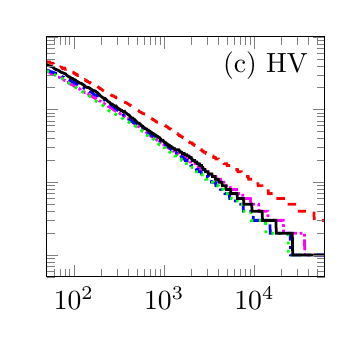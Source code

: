 % This file was created by matlab2tikz v0.0.7.
% Copyright (c) 2008--2010, Nico Schlömer <nico.schloemer@gmail.com>
% All rights reserved.
% 
% The latest updates can be retrieved from
%   http://www.mathworks.com/matlabcentral/fileexchange/22022-matlab2tikz
% where you can also make suggestions and rate matlab2tikz.
% 
\begin{tikzpicture}

% defining custom colors
\definecolor{mycolor1}{rgb}{1,0,1}


\begin{loglogaxis}[%
scale only axis,
width= 1.39in,
height= 1.2in,
yticklabels={},
xmin=50, xmax=60000,
ymin=0.0, ymax=1,
axis on top]
\addplot [
color=red,
dashed,
line width=1.0pt
]
coordinates{ (50,0.455) (51,0.454) (52,0.452) (52,0.452) (53,0.451) (53,0.451) (54,0.453) (55,0.435) (55,0.435) (56,0.433) (56,0.433) (57,0.433) (58,0.435) (58,0.435) (59,0.433) (60,0.416) (60,0.416) (61,0.414) (62,0.412) (62,0.412) (63,0.411) (64,0.41) (64,0.41) (65,0.395) (66,0.395) (67,0.396) (67,0.396) (68,0.396) (69,0.396) (70,0.381) (70,0.381) (71,0.387) (72,0.385) (73,0.382) (74,0.38) (74,0.38) (75,0.366) (76,0.367) (77,0.37) (78,0.372) (79,0.373) (80,0.36) (80,0.36) (81,0.361) (82,0.359) (83,0.36) (84,0.361) (85,0.348) (86,0.348) (87,0.349) (88,0.351) (89,0.352) (90,0.34) (91,0.342) (92,0.341) (93,0.341) (94,0.342) (95,0.331) (96,0.33) (97,0.329) (98,0.328) (99,0.326) (100,0.316) (102,0.314) (103,0.315) (104,0.314) (105,0.304) (106,0.302) (107,0.302) (109,0.304) (110,0.295) (111,0.295) (112,0.295) (113,0.296) (115,0.287) (116,0.288) (117,0.286) (119,0.285) (120,0.277) (121,0.277) (123,0.275) (124,0.273) (125,0.266) (127,0.265) (128,0.265) (130,0.258) (131,0.259) (132,0.258) (134,0.256) (135,0.25) (137,0.251) (138,0.251) (140,0.244) (142,0.243) (143,0.244) (145,0.24) (146,0.238) (148,0.237) (150,0.232) (151,0.232) (153,0.234) (155,0.229) (156,0.227) (158,0.227) (160,0.223) (162,0.223) (163,0.224) (165,0.22) (167,0.22) (169,0.219) (171,0.215) (173,0.215) (175,0.211) (177,0.211) (178,0.211) (180,0.208) (182,0.208) (184,0.206) (187,0.202) (189,0.202) (191,0.198) (193,0.198) (195,0.194) (197,0.194) (199,0.194) (202,0.19) (204,0.188) (206,0.186) (208,0.185) (211,0.182) (213,0.182) (215,0.18) (218,0.179) (220,0.177) (223,0.176) (225,0.173) (228,0.172) (230,0.17) (233,0.17) (235,0.168) (238,0.168) (240,0.166) (243,0.166) (246,0.163) (249,0.163) (251,0.161) (254,0.161) (257,0.159) (260,0.157) (263,0.157) (266,0.155) (268,0.156) (271,0.154) (274,0.154) (278,0.153) (281,0.151) (284,0.15) (287,0.149) (290,0.147) (293,0.148) (297,0.145) (300,0.144) (303,0.144) (306,0.142) (310,0.141) (313,0.141) (317,0.139) (320,0.138) (324,0.138) (327,0.137) (331,0.135) (335,0.135) (338,0.135) (342,0.134) (346,0.132) (350,0.131) (354,0.13) (358,0.129) (362,0.128) (366,0.127) (370,0.125) (374,0.125) (378,0.125) (382,0.124) (386,0.123) (391,0.121) (395,0.12) (399,0.12) (404,0.119) (408,0.118) (413,0.116) (417,0.115) (422,0.114) (427,0.114) (431,0.113) (436,0.111) (441,0.111) (446,0.11) (451,0.109) (456,0.108) (461,0.107) (466,0.106) (471,0.105) (476,0.104) (482,0.103) (487,0.102) (492,0.101) (498,0.1) (503,0.1) (509,0.099) (515,0.098) (520,0.097) (526,0.096) (532,0.094) (538,0.093) (544,0.093) (550,0.092) (556,0.091) (562,0.091) (568,0.09) (575,0.089) (581,0.089) (587,0.088) (594,0.088) (601,0.088) (607,0.087) (614,0.087) (621,0.085) (628,0.085) (635,0.084) (642,0.083) (649,0.083) (656,0.082) (663,0.081) (670,0.08) (678,0.079) (685,0.078) (693,0.078) (701,0.077) (708,0.077) (716,0.076) (724,0.075) (732,0.075) (740,0.074) (749,0.073) (757,0.073) (765,0.072) (774,0.072) (782,0.071) (791,0.07) (800,0.07) (809,0.069) (818,0.068) (827,0.068) (836,0.067) (845,0.067) (854,0.067) (864,0.067) (873,0.067) (883,0.066) (893,0.066) (903,0.066) (913,0.066) (923,0.065) (933,0.065) (944,0.064) (954,0.064) (965,0.063) (975,0.063) (986,0.062) (997,0.061) (1008,0.061) (1019,0.06) (1030,0.06) (1042,0.06) (1053,0.059) (1065,0.058) (1077,0.058) (1089,0.058) (1101,0.057) (1113,0.056) (1125,0.056) (1138,0.055) (1151,0.055) (1163,0.054) (1176,0.054) (1189,0.054) (1202,0.053) (1216,0.052) (1229,0.052) (1243,0.051) (1257,0.05) (1270,0.05) (1285,0.049) (1299,0.049) (1313,0.049) (1328,0.049) (1342,0.048) (1357,0.048) (1372,0.048) (1387,0.047) (1403,0.047) (1418,0.046) (1434,0.046) (1450,0.045) (1466,0.044) (1482,0.044) (1499,0.044) (1515,0.043) (1532,0.043) (1549,0.043) (1566,0.042) (1584,0.042) (1601,0.042) (1619,0.041) (1637,0.041) (1655,0.04) (1673,0.04) (1692,0.04) (1711,0.04) (1730,0.039) (1749,0.039) (1768,0.039) (1788,0.038) (1807,0.038) (1827,0.037) (1848,0.037) (1868,0.037) (1889,0.036) (1910,0.036) (1931,0.035) (1952,0.035) (1974,0.035) (1996,0.035) (2018,0.035) (2040,0.034) (2063,0.034) (2086,0.034) (2109,0.033) (2132,0.033) (2156,0.033) (2180,0.032) (2204,0.032) (2228,0.032) (2253,0.031) (2278,0.031) (2303,0.031) (2329,0.031) (2354,0.03) (2380,0.03) (2407,0.03) (2433,0.03) (2460,0.029) (2488,0.029) (2515,0.029) (2543,0.028) (2571,0.028) (2600,0.028) (2629,0.027) (2658,0.027) (2687,0.027) (2717,0.027) (2747,0.026) (2777,0.026) (2808,0.026) (2839,0.026) (2871,0.026) (2902,0.025) (2935,0.025) (2967,0.025) (3000,0.025) (3033,0.025) (3067,0.024) (3101,0.024) (3135,0.024) (3170,0.024) (3205,0.024) (3240,0.024) (3276,0.024) (3313,0.023) (3349,0.023) (3386,0.023) (3424,0.023) (3462,0.023) (3500,0.023) (3539,0.022) (3578,0.022) (3618,0.022) (3658,0.022) (3698,0.022) (3739,0.021) (3781,0.021) (3823,0.021) (3865,0.021) (3908,0.021) (3951,0.021) (3995,0.021) (4039,0.02) (4084,0.02) (4129,0.02) (4175,0.02) (4221,0.02) (4268,0.02) (4315,0.02) (4363,0.019) (4411,0.019) (4460,0.019) (4509,0.019) (4559,0.019) (4610,0.018) (4661,0.018) (4712,0.018) (4765,0.018) (4817,0.018) (4871,0.018) (4925,0.018) (4979,0.017) (5034,0.017) (5090,0.017) (5147,0.017) (5204,0.017) (5261,0.017) (5319,0.017) (5378,0.017) (5438,0.017) (5498,0.016) (5559,0.016) (5621,0.016) (5683,0.016) (5746,0.016) (5809,0.016) (5874,0.015) (5939,0.015) (6005,0.015) (6071,0.015) (6138,0.015) (6206,0.015) (6275,0.015) (6345,0.015) (6415,0.015) (6486,0.015) (6558,0.014) (6630,0.014) (6704,0.014) (6778,0.014) (6853,0.014) (6929,0.014) (7006,0.014) (7083,0.014) (7162,0.014) (7241,0.013) (7321,0.013) (7402,0.013) (7484,0.013) (7567,0.013) (7651,0.013) (7736,0.013) (7821,0.012) (7908,0.012) (7996,0.012) (8084,0.012) (8174,0.012) (8264,0.012) (8356,0.012) (8448,0.012) (8542,0.012) (8636,0.011) (8732,0.011) (8829,0.011) (8926,0.011) (9025,0.011) (9125,0.011) (9226,0.011) (9329,0.011) (9432,0.011) (9536,0.011) (9642,0.011) (9749,0.01) (9857,0.01) (9966,0.01) (10076,0.01) (10188,0.01) (10301,0.01) (10415,0.01) (10530,0.01) (10647,0.01) (10764,0.01) (10884,0.01) (11004,0.009) (11126,0.009) (11249,0.009) (11374,0.009) (11500,0.009) (11627,0.009) (11756,0.009) (11886,0.009) (12018,0.009) (12151,0.009) (12285,0.008) (12422,0.008) (12559,0.008) (12698,0.008) (12839,0.008) (12981,0.008) (13125,0.008) (13270,0.008) (13417,0.008) (13566,0.008) (13716,0.008) (13868,0.008) (14021,0.008) (14177,0.008) (14334,0.007) (14492,0.007) (14653,0.007) (14815,0.007) (14979,0.007) (15145,0.007) (15313,0.007) (15482,0.007) (15654,0.007) (15827,0.007) (16002,0.007) (16180,0.007) (16359,0.007) (16540,0.007) (16723,0.007) (16908,0.007) (17096,0.007) (17285,0.007) (17476,0.006) (17670,0.006) (17866,0.006) (18063,0.006) (18263,0.006) (18466,0.006) (18670,0.006) (18877,0.006) (19086,0.006) (19297,0.006) (19511,0.006) (19727,0.006) (19946,0.006) (20166,0.006) (20390,0.006) (20616,0.006) (20844,0.006) (21075,0.006) (21308,0.006) (21544,0.006) (21783,0.006) (22024,0.006) (22268,0.006) (22514,0.006) (22764,0.006) (23016,0.005) (23271,0.005) (23528,0.005) (23789,0.005) (24052,0.005) (24319,0.005) (24588,0.005) (24860,0.005) (25136,0.005) (25414,0.005) (25695,0.005) (25980,0.005) (26268,0.005) (26559,0.005) (26853,0.005) (27150,0.005) (27451,0.005) (27755,0.005) (28062,0.005) (28373,0.005) (28687,0.005) (29005,0.005) (29326,0.005) (29651,0.005) (29979,0.005) (30311,0.005) (30647,0.005) (30986,0.005) (31329,0.004) (31676,0.004) (32027,0.004) (32382,0.004) (32740,0.004) (33103,0.004) (33470,0.004) (33840,0.004) (34215,0.004) (34594,0.004) (34977,0.004) (35364,0.004) (35756,0.004) (36152,0.004) (36552,0.004) (36957,0.004) (37366,0.004) (37780,0.004) (38198,0.004) (38621,0.004) (39049,0.004) (39482,0.004) (39919,0.004) (40361,0.004) (40808,0.004) (41260,0.004) (41717,0.004) (42179,0.004) (42646,0.004) (43118,0.004) (43595,0.004) (44078,0.004) (44566,0.004) (45060,0.004) (45559,0.004) (46063,0.003) (46574,0.003) (47089,0.003) (47611,0.003) (48138,0.003) (48671,0.003) (49210,0.003) (49755,0.003) (50306,0.003) (50863,0.003) (51426,0.003) (51996,0.003) (52572,0.003) (53154,0.003) (53743,0.003) (54338,0.003) (54939,0.003) (55548,0.003) (56163,0.003) (56785,0.003) (57414,0.003) (58050,0.003) (58692,0.003) (59342,0.003) (60000,0.003)
};

\addplot [
color=mycolor1,
dash pattern=on 4pt off 1pt on 1pt off 1pt on 1pt off 1pt,
line width=1.0pt
]
coordinates{ (50,0.338) (51,0.332) (52,0.332) (52,0.332) (53,0.332) (53,0.332) (54,0.322) (55,0.317) (55,0.317) (56,0.312) (56,0.312) (57,0.306) (58,0.308) (58,0.308) (59,0.309) (60,0.304) (60,0.304) (61,0.304) (62,0.304) (62,0.304) (63,0.296) (64,0.292) (64,0.292) (65,0.288) (66,0.282) (67,0.281) (67,0.281) (68,0.28) (69,0.276) (70,0.275) (70,0.275) (71,0.274) (72,0.267) (73,0.263) (74,0.261) (74,0.261) (75,0.258) (76,0.257) (77,0.257) (78,0.254) (79,0.253) (80,0.252) (80,0.252) (81,0.247) (82,0.244) (83,0.24) (84,0.236) (85,0.236) (86,0.235) (87,0.232) (88,0.232) (89,0.232) (90,0.228) (91,0.225) (92,0.224) (93,0.222) (94,0.221) (95,0.221) (96,0.219) (97,0.219) (98,0.218) (99,0.214) (100,0.213) (102,0.207) (103,0.207) (104,0.207) (105,0.205) (106,0.206) (107,0.205) (109,0.201) (110,0.199) (111,0.197) (112,0.197) (113,0.196) (115,0.194) (116,0.193) (117,0.19) (119,0.187) (120,0.184) (121,0.185) (123,0.183) (124,0.183) (125,0.183) (127,0.179) (128,0.177) (130,0.176) (131,0.175) (132,0.173) (134,0.174) (135,0.172) (137,0.169) (138,0.168) (140,0.167) (142,0.166) (143,0.166) (145,0.162) (146,0.161) (148,0.16) (150,0.158) (151,0.158) (153,0.156) (155,0.154) (156,0.153) (158,0.153) (160,0.152) (162,0.151) (163,0.149) (165,0.147) (167,0.147) (169,0.145) (171,0.144) (173,0.142) (175,0.142) (177,0.141) (178,0.141) (180,0.139) (182,0.137) (184,0.136) (187,0.135) (189,0.133) (191,0.132) (193,0.131) (195,0.131) (197,0.131) (199,0.129) (202,0.127) (204,0.127) (206,0.127) (208,0.125) (211,0.123) (213,0.123) (215,0.122) (218,0.12) (220,0.119) (223,0.118) (225,0.117) (228,0.116) (230,0.115) (233,0.115) (235,0.114) (238,0.112) (240,0.111) (243,0.11) (246,0.109) (249,0.109) (251,0.109) (254,0.107) (257,0.106) (260,0.106) (263,0.104) (266,0.103) (268,0.102) (271,0.101) (274,0.1) (278,0.1) (281,0.098) (284,0.098) (287,0.098) (290,0.096) (293,0.096) (297,0.095) (300,0.094) (303,0.093) (306,0.093) (310,0.092) (313,0.091) (317,0.09) (320,0.09) (324,0.088) (327,0.087) (331,0.087) (335,0.086) (338,0.086) (342,0.085) (346,0.084) (350,0.084) (354,0.082) (358,0.082) (362,0.081) (366,0.081) (370,0.08) (374,0.079) (378,0.078) (382,0.078) (386,0.078) (391,0.076) (395,0.076) (399,0.075) (404,0.075) (408,0.073) (413,0.073) (417,0.072) (422,0.072) (427,0.07) (431,0.07) (436,0.07) (441,0.069) (446,0.068) (451,0.067) (456,0.066) (461,0.065) (466,0.064) (471,0.063) (476,0.063) (482,0.062) (487,0.062) (492,0.062) (498,0.061) (503,0.06) (509,0.06) (515,0.059) (520,0.059) (526,0.058) (532,0.058) (538,0.057) (544,0.057) (550,0.056) (556,0.056) (562,0.055) (568,0.054) (575,0.054) (581,0.053) (587,0.053) (594,0.052) (601,0.051) (607,0.051) (614,0.051) (621,0.05) (628,0.05) (635,0.049) (642,0.048) (649,0.047) (656,0.047) (663,0.046) (670,0.046) (678,0.045) (685,0.045) (693,0.045) (701,0.044) (708,0.044) (716,0.043) (724,0.043) (732,0.042) (740,0.042) (749,0.042) (757,0.042) (765,0.041) (774,0.041) (782,0.041) (791,0.04) (800,0.04) (809,0.04) (818,0.039) (827,0.039) (836,0.038) (845,0.038) (854,0.038) (864,0.038) (873,0.037) (883,0.037) (893,0.037) (903,0.036) (913,0.036) (923,0.036) (933,0.035) (944,0.035) (954,0.034) (965,0.034) (975,0.034) (986,0.033) (997,0.033) (1008,0.033) (1019,0.032) (1030,0.032) (1042,0.032) (1053,0.032) (1065,0.031) (1077,0.031) (1089,0.031) (1101,0.03) (1113,0.03) (1125,0.03) (1138,0.03) (1151,0.029) (1163,0.029) (1176,0.029) (1189,0.029) (1202,0.029) (1216,0.028) (1229,0.028) (1243,0.028) (1257,0.027) (1270,0.027) (1285,0.027) (1299,0.027) (1313,0.027) (1328,0.026) (1342,0.026) (1357,0.026) (1372,0.026) (1387,0.025) (1403,0.025) (1418,0.025) (1434,0.025) (1450,0.024) (1466,0.024) (1482,0.024) (1499,0.024) (1515,0.024) (1532,0.023) (1549,0.023) (1566,0.023) (1584,0.023) (1601,0.023) (1619,0.023) (1637,0.022) (1655,0.022) (1673,0.022) (1692,0.022) (1711,0.022) (1730,0.021) (1749,0.021) (1768,0.021) (1788,0.021) (1807,0.021) (1827,0.02) (1848,0.02) (1868,0.02) (1889,0.02) (1910,0.02) (1931,0.019) (1952,0.019) (1974,0.019) (1996,0.019) (2018,0.019) (2040,0.019) (2063,0.019) (2086,0.018) (2109,0.018) (2132,0.018) (2156,0.018) (2180,0.018) (2204,0.018) (2228,0.018) (2253,0.017) (2278,0.017) (2303,0.017) (2329,0.017) (2354,0.017) (2380,0.017) (2407,0.016) (2433,0.016) (2460,0.016) (2488,0.016) (2515,0.016) (2543,0.016) (2571,0.016) (2600,0.015) (2629,0.015) (2658,0.015) (2687,0.015) (2717,0.015) (2747,0.015) (2777,0.015) (2808,0.014) (2839,0.014) (2871,0.014) (2902,0.014) (2935,0.014) (2967,0.014) (3000,0.014) (3033,0.014) (3067,0.013) (3101,0.013) (3135,0.013) (3170,0.013) (3205,0.013) (3240,0.013) (3276,0.013) (3313,0.013) (3349,0.013) (3386,0.012) (3424,0.012) (3462,0.012) (3500,0.012) (3539,0.012) (3578,0.012) (3618,0.012) (3658,0.012) (3698,0.012) (3739,0.012) (3781,0.011) (3823,0.011) (3865,0.011) (3908,0.011) (3951,0.011) (3995,0.011) (4039,0.011) (4084,0.011) (4129,0.011) (4175,0.011) (4221,0.011) (4268,0.01) (4315,0.01) (4363,0.01) (4411,0.01) (4460,0.01) (4509,0.01) (4559,0.01) (4610,0.01) (4661,0.01) (4712,0.01) (4765,0.01) (4817,0.009) (4871,0.009) (4925,0.009) (4979,0.009) (5034,0.009) (5090,0.009) (5147,0.009) (5204,0.009) (5261,0.009) (5319,0.009) (5378,0.009) (5438,0.008) (5498,0.008) (5559,0.008) (5621,0.008) (5683,0.008) (5746,0.008) (5809,0.008) (5874,0.008) (5939,0.008) (6005,0.008) (6071,0.008) (6138,0.008) (6206,0.008) (6275,0.008) (6345,0.008) (6415,0.007) (6486,0.007) (6558,0.007) (6630,0.007) (6704,0.007) (6778,0.007) (6853,0.007) (6929,0.007) (7006,0.007) (7083,0.007) (7162,0.007) (7241,0.007) (7321,0.007) (7402,0.007) (7484,0.006) (7567,0.006) (7651,0.006) (7736,0.006) (7821,0.006) (7908,0.006) (7996,0.006) (8084,0.006) (8174,0.006) (8264,0.006) (8356,0.006) (8448,0.006) (8542,0.006) (8636,0.006) (8732,0.006) (8829,0.006) (8926,0.006) (9025,0.006) (9125,0.005) (9226,0.005) (9329,0.005) (9432,0.005) (9536,0.005) (9642,0.005) (9749,0.005) (9857,0.005) (9966,0.005) (10076,0.005) (10188,0.005) (10301,0.005) (10415,0.005) (10530,0.005) (10647,0.005) (10764,0.005) (10884,0.005) (11004,0.005) (11126,0.005) (11249,0.004) (11374,0.004) (11500,0.004) (11627,0.004) (11756,0.004) (11886,0.004) (12018,0.004) (12151,0.004) (12285,0.004) (12422,0.004) (12559,0.004) (12698,0.004) (12839,0.004) (12981,0.004) (13125,0.004) (13270,0.004) (13417,0.004) (13566,0.004) (13716,0.004) (13868,0.004) (14021,0.004) (14177,0.003) (14334,0.003) (14492,0.003) (14653,0.003) (14815,0.003) (14979,0.003) (15145,0.003) (15313,0.003) (15482,0.003) (15654,0.003) (15827,0.003) (16002,0.003) (16180,0.003) (16359,0.003) (16540,0.003) (16723,0.003) (16908,0.003) (17096,0.003) (17285,0.003) (17476,0.003) (17670,0.003) (17866,0.003) (18063,0.003) (18263,0.003) (18466,0.003) (18670,0.003) (18877,0.003) (19086,0.003) (19297,0.003) (19511,0.003) (19727,0.003) (19946,0.003) (20166,0.003) (20390,0.003) (20616,0.003) (20844,0.003) (21075,0.002) (21308,0.002) (21544,0.002) (21783,0.002) (22024,0.002) (22268,0.002) (22514,0.002) (22764,0.002) (23016,0.002) (23271,0.002) (23528,0.002) (23789,0.002) (24052,0.002) (24319,0.002) (24588,0.002) (24860,0.002) (25136,0.002) (25414,0.002) (25695,0.002) (25980,0.002) (26268,0.002) (26559,0.002) (26853,0.002) (27150,0.002) (27451,0.002) (27755,0.002) (28062,0.002) (28373,0.002) (28687,0.002) (29005,0.002) (29326,0.002) (29651,0.002) (29979,0.002) (30311,0.002) (30647,0.002) (30986,0.002) (31329,0.002) (31676,0.002) (32027,0.002) (32382,0.002) (32740,0.002) (33103,0.002) (33470,0.002) (33840,0.002) (34215,0.002) (34594,0.002) (34977,0.002) (35364,0.002) (35756,0.002) (36152,0.001) (36552,0.001) (36957,0.001) (37366,0.001) (37780,0.001) (38198,0.001) (38621,0.001) (39049,0.001) (39482,0.001) (39919,0.001) (40361,0.001) (40808,0.001) (41260,0.001) (41717,0.001) (42179,0.001) (42646,0.001) (43118,0.001) (43595,0.001) (44078,0.001) (44566,0.001) (45060,0.001) (45559,0.001) (46063,0.001) (46574,0.001) (47089,0.001) (47611,0.001) (48138,0.001) (48671,0.001) (49210,0.001) (49755,0.001) (50306,0.001) (50863,0.001) (51426,0.001) (51996,0.001) (52572,0.001) (53154,0.001) (53743,0.001) (54338,0.001) (54939,0.001) (55548,0.001) (56163,0.001) (56785,0.001) (57414,0.001) (58050,0.001) (58692,0.001) (59342,0.001) (60000,0.001)
};

\addplot [
color=blue,
dash pattern=on 4pt off 2pt on 1pt off 2pt,
line width=1.0pt
]
coordinates{ (50,0.349) (51,0.347) (52,0.343) (52,0.343) (53,0.343) (53,0.343) (54,0.335) (55,0.334) (55,0.334) (56,0.33) (56,0.33) (57,0.331) (58,0.328) (58,0.328) (59,0.325) (60,0.323) (60,0.323) (61,0.322) (62,0.319) (62,0.319) (63,0.317) (64,0.312) (64,0.312) (65,0.31) (66,0.305) (67,0.301) (67,0.301) (68,0.3) (69,0.299) (70,0.298) (70,0.298) (71,0.297) (72,0.295) (73,0.289) (74,0.285) (74,0.285) (75,0.282) (76,0.281) (77,0.279) (78,0.274) (79,0.273) (80,0.272) (80,0.272) (81,0.269) (82,0.269) (83,0.268) (84,0.268) (85,0.266) (86,0.264) (87,0.261) (88,0.259) (89,0.258) (90,0.253) (91,0.252) (92,0.251) (93,0.249) (94,0.246) (95,0.243) (96,0.242) (97,0.242) (98,0.242) (99,0.239) (100,0.237) (102,0.232) (103,0.232) (104,0.229) (105,0.228) (106,0.227) (107,0.227) (109,0.224) (110,0.221) (111,0.22) (112,0.217) (113,0.217) (115,0.212) (116,0.211) (117,0.21) (119,0.207) (120,0.207) (121,0.204) (123,0.203) (124,0.203) (125,0.202) (127,0.201) (128,0.2) (130,0.197) (131,0.197) (132,0.195) (134,0.193) (135,0.192) (137,0.188) (138,0.188) (140,0.185) (142,0.184) (143,0.183) (145,0.183) (146,0.184) (148,0.181) (150,0.178) (151,0.177) (153,0.176) (155,0.175) (156,0.174) (158,0.173) (160,0.169) (162,0.168) (163,0.167) (165,0.164) (167,0.162) (169,0.16) (171,0.159) (173,0.159) (175,0.158) (177,0.157) (178,0.157) (180,0.155) (182,0.155) (184,0.155) (187,0.154) (189,0.153) (191,0.152) (193,0.151) (195,0.15) (197,0.148) (199,0.146) (202,0.145) (204,0.144) (206,0.144) (208,0.142) (211,0.14) (213,0.139) (215,0.139) (218,0.137) (220,0.135) (223,0.134) (225,0.133) (228,0.131) (230,0.13) (233,0.128) (235,0.127) (238,0.126) (240,0.125) (243,0.124) (246,0.122) (249,0.121) (251,0.12) (254,0.118) (257,0.117) (260,0.115) (263,0.114) (266,0.113) (268,0.113) (271,0.111) (274,0.11) (278,0.109) (281,0.108) (284,0.106) (287,0.106) (290,0.104) (293,0.104) (297,0.102) (300,0.101) (303,0.1) (306,0.098) (310,0.097) (313,0.096) (317,0.095) (320,0.094) (324,0.093) (327,0.092) (331,0.091) (335,0.091) (338,0.09) (342,0.089) (346,0.087) (350,0.085) (354,0.084) (358,0.083) (362,0.082) (366,0.081) (370,0.08) (374,0.079) (378,0.078) (382,0.078) (386,0.077) (391,0.076) (395,0.075) (399,0.074) (404,0.074) (408,0.073) (413,0.072) (417,0.072) (422,0.072) (427,0.071) (431,0.07) (436,0.069) (441,0.069) (446,0.068) (451,0.067) (456,0.067) (461,0.066) (466,0.066) (471,0.066) (476,0.066) (482,0.065) (487,0.064) (492,0.064) (498,0.064) (503,0.063) (509,0.062) (515,0.062) (520,0.061) (526,0.061) (532,0.06) (538,0.06) (544,0.059) (550,0.059) (556,0.059) (562,0.058) (568,0.058) (575,0.057) (581,0.056) (587,0.055) (594,0.054) (601,0.053) (607,0.053) (614,0.052) (621,0.052) (628,0.051) (635,0.051) (642,0.05) (649,0.05) (656,0.05) (663,0.049) (670,0.048) (678,0.048) (685,0.047) (693,0.047) (701,0.046) (708,0.046) (716,0.045) (724,0.045) (732,0.044) (740,0.044) (749,0.043) (757,0.043) (765,0.043) (774,0.042) (782,0.042) (791,0.042) (800,0.041) (809,0.041) (818,0.041) (827,0.04) (836,0.04) (845,0.039) (854,0.039) (864,0.039) (873,0.038) (883,0.038) (893,0.037) (903,0.037) (913,0.038) (923,0.037) (933,0.037) (944,0.037) (954,0.036) (965,0.036) (975,0.036) (986,0.035) (997,0.035) (1008,0.035) (1019,0.035) (1030,0.034) (1042,0.033) (1053,0.033) (1065,0.033) (1077,0.033) (1089,0.032) (1101,0.032) (1113,0.031) (1125,0.031) (1138,0.031) (1151,0.03) (1163,0.03) (1176,0.029) (1189,0.029) (1202,0.028) (1216,0.028) (1229,0.028) (1243,0.028) (1257,0.027) (1270,0.027) (1285,0.027) (1299,0.027) (1313,0.027) (1328,0.026) (1342,0.026) (1357,0.026) (1372,0.025) (1387,0.025) (1403,0.025) (1418,0.025) (1434,0.024) (1450,0.024) (1466,0.024) (1482,0.023) (1499,0.023) (1515,0.023) (1532,0.023) (1549,0.023) (1566,0.022) (1584,0.022) (1601,0.022) (1619,0.022) (1637,0.021) (1655,0.021) (1673,0.021) (1692,0.021) (1711,0.02) (1730,0.02) (1749,0.02) (1768,0.02) (1788,0.02) (1807,0.019) (1827,0.019) (1848,0.019) (1868,0.019) (1889,0.018) (1910,0.018) (1931,0.018) (1952,0.018) (1974,0.017) (1996,0.017) (2018,0.017) (2040,0.017) (2063,0.017) (2086,0.017) (2109,0.016) (2132,0.016) (2156,0.016) (2180,0.016) (2204,0.016) (2228,0.016) (2253,0.016) (2278,0.015) (2303,0.015) (2329,0.015) (2354,0.015) (2380,0.015) (2407,0.014) (2433,0.014) (2460,0.014) (2488,0.014) (2515,0.014) (2543,0.014) (2571,0.014) (2600,0.013) (2629,0.013) (2658,0.013) (2687,0.013) (2717,0.013) (2747,0.013) (2777,0.013) (2808,0.012) (2839,0.012) (2871,0.012) (2902,0.012) (2935,0.012) (2967,0.012) (3000,0.012) (3033,0.012) (3067,0.012) (3101,0.012) (3135,0.011) (3170,0.011) (3205,0.011) (3240,0.011) (3276,0.011) (3313,0.011) (3349,0.01) (3386,0.01) (3424,0.01) (3462,0.01) (3500,0.01) (3539,0.01) (3578,0.01) (3618,0.01) (3658,0.01) (3698,0.01) (3739,0.009) (3781,0.009) (3823,0.009) (3865,0.009) (3908,0.009) (3951,0.009) (3995,0.009) (4039,0.009) (4084,0.009) (4129,0.009) (4175,0.009) (4221,0.008) (4268,0.008) (4315,0.008) (4363,0.008) (4411,0.008) (4460,0.008) (4509,0.008) (4559,0.008) (4610,0.008) (4661,0.008) (4712,0.007) (4765,0.007) (4817,0.007) (4871,0.007) (4925,0.007) (4979,0.007) (5034,0.007) (5090,0.007) (5147,0.007) (5204,0.007) (5261,0.007) (5319,0.006) (5378,0.006) (5438,0.006) (5498,0.006) (5559,0.006) (5621,0.006) (5683,0.006) (5746,0.006) (5809,0.006) (5874,0.006) (5939,0.006) (6005,0.006) (6071,0.006) (6138,0.006) (6206,0.005) (6275,0.005) (6345,0.005) (6415,0.005) (6486,0.005) (6558,0.005) (6630,0.005) (6704,0.005) (6778,0.005) (6853,0.005) (6929,0.005) (7006,0.005) (7083,0.005) (7162,0.005) (7241,0.005) (7321,0.005) (7402,0.005) (7484,0.005) (7567,0.004) (7651,0.004) (7736,0.004) (7821,0.004) (7908,0.004) (7996,0.004) (8084,0.004) (8174,0.004) (8264,0.004) (8356,0.004) (8448,0.004) (8542,0.004) (8636,0.004) (8732,0.004) (8829,0.004) (8926,0.004) (9025,0.004) (9125,0.004) (9226,0.004) (9329,0.004) (9432,0.004) (9536,0.004) (9642,0.004) (9749,0.003) (9857,0.003) (9966,0.003) (10076,0.003) (10188,0.003) (10301,0.003) (10415,0.003) (10530,0.003) (10647,0.003) (10764,0.003) (10884,0.003) (11004,0.003) (11126,0.003) (11249,0.003) (11374,0.003) (11500,0.003) (11627,0.003) (11756,0.003) (11886,0.003) (12018,0.003) (12151,0.003) (12285,0.003) (12422,0.003) (12559,0.003) (12698,0.003) (12839,0.003) (12981,0.003) (13125,0.003) (13270,0.003) (13417,0.003) (13566,0.003) (13716,0.003) (13868,0.003) (14021,0.003) (14177,0.003) (14334,0.003) (14492,0.003) (14653,0.003) (14815,0.003) (14979,0.002) (15145,0.002) (15313,0.002) (15482,0.002) (15654,0.002) (15827,0.002) (16002,0.002) (16180,0.002) (16359,0.002) (16540,0.002) (16723,0.002) (16908,0.002) (17096,0.002) (17285,0.002) (17476,0.002) (17670,0.002) (17866,0.002) (18063,0.002) (18263,0.002) (18466,0.002) (18670,0.002) (18877,0.002) (19086,0.002) (19297,0.002) (19511,0.002) (19727,0.002) (19946,0.002) (20166,0.002) (20390,0.002) (20616,0.002) (20844,0.002) (21075,0.002) (21308,0.002) (21544,0.002) (21783,0.002) (22024,0.002) (22268,0.002) (22514,0.002) (22764,0.002) (23016,0.002) (23271,0.002) (23528,0.002) (23789,0.002) (24052,0.002) (24319,0.002) (24588,0.002) (24860,0.002) (25136,0.001) (25414,0.001) (25695,0.001) (25980,0.001) (26268,0.001) (26559,0.001) (26853,0.001) (27150,0.001) (27451,0.001) (27755,0.001) (28062,0.001) (28373,0.001) (28687,0.001) (29005,0.001) (29326,0.001) (29651,0.001) (29979,0.001) (30311,0.001) (30647,0.001) (30986,0.001) (31329,0.001) (31676,0.001) (32027,0.001) (32382,0.001) (32740,0.001) (33103,0.001) (33470,0.001) (33840,0.001) (34215,0.001) (34594,0.001) (34977,0.001) (35364,0.001) (35756,0.001) (36152,0.001) (36552,0.001) (36957,0.001) (37366,0.001) (37780,0.001) (38198,0.001) (38621,0.001) (39049,0.001) (39482,0.001) (39919,0.001) (40361,0.001) (40808,0.001) (41260,0.001) (41717,0.001) (42179,0.001) (42646,0.001) (43118,0.001) (43595,0.001) (44078,0.001) (44566,0.001) (45060,0.001) (45559,0.001) (46063,0.001) (46574,0.001) (47089,0.001) (47611,0.001) (48138,0.001) (48671,0.001) (49210,0.001) (49755,0.001) (50306,0.001) (50863,0.001) (51426,0.001) (51996,0.001) (52572,0.001) (53154,0.001) (53743,0.001) (54338,0.001) (54939,0.001) (55548,0.001) (56163,0.001) (56785,0.001) (57414,0.001) (58050,0.001) (58692,0.001) (59342,0.001) (60000,0.001)
};

\addplot [
color=green,
dotted,
line width=1.0pt
]
coordinates{ (50,0.345) (51,0.338) (52,0.332) (52,0.332) (53,0.332) (53,0.332) (54,0.328) (55,0.325) (55,0.325) (56,0.321) (56,0.321) (57,0.315) (58,0.311) (58,0.311) (59,0.31) (60,0.307) (60,0.307) (61,0.303) (62,0.298) (62,0.298) (63,0.296) (64,0.291) (64,0.291) (65,0.288) (66,0.287) (67,0.286) (67,0.286) (68,0.283) (69,0.283) (70,0.279) (70,0.279) (71,0.276) (72,0.274) (73,0.272) (74,0.269) (74,0.269) (75,0.266) (76,0.264) (77,0.263) (78,0.26) (79,0.255) (80,0.254) (80,0.254) (81,0.251) (82,0.248) (83,0.247) (84,0.243) (85,0.24) (86,0.238) (87,0.235) (88,0.233) (89,0.23) (90,0.226) (91,0.225) (92,0.223) (93,0.221) (94,0.22) (95,0.219) (96,0.217) (97,0.215) (98,0.212) (99,0.211) (100,0.21) (102,0.208) (103,0.206) (104,0.204) (105,0.202) (106,0.201) (107,0.199) (109,0.196) (110,0.194) (111,0.195) (112,0.193) (113,0.191) (115,0.188) (116,0.186) (117,0.184) (119,0.181) (120,0.181) (121,0.18) (123,0.178) (124,0.177) (125,0.176) (127,0.173) (128,0.173) (130,0.17) (131,0.169) (132,0.168) (134,0.167) (135,0.166) (137,0.164) (138,0.163) (140,0.162) (142,0.161) (143,0.16) (145,0.158) (146,0.157) (148,0.155) (150,0.153) (151,0.152) (153,0.15) (155,0.149) (156,0.148) (158,0.146) (160,0.144) (162,0.142) (163,0.142) (165,0.14) (167,0.138) (169,0.136) (171,0.134) (173,0.133) (175,0.132) (177,0.13) (178,0.13) (180,0.129) (182,0.128) (184,0.126) (187,0.126) (189,0.125) (191,0.124) (193,0.122) (195,0.121) (197,0.12) (199,0.12) (202,0.118) (204,0.117) (206,0.116) (208,0.115) (211,0.113) (213,0.111) (215,0.11) (218,0.109) (220,0.108) (223,0.107) (225,0.107) (228,0.105) (230,0.104) (233,0.102) (235,0.101) (238,0.1) (240,0.099) (243,0.097) (246,0.096) (249,0.095) (251,0.095) (254,0.093) (257,0.092) (260,0.092) (263,0.091) (266,0.091) (268,0.091) (271,0.089) (274,0.089) (278,0.088) (281,0.088) (284,0.088) (287,0.087) (290,0.086) (293,0.086) (297,0.085) (300,0.084) (303,0.084) (306,0.083) (310,0.082) (313,0.082) (317,0.081) (320,0.081) (324,0.08) (327,0.079) (331,0.079) (335,0.078) (338,0.077) (342,0.076) (346,0.076) (350,0.075) (354,0.074) (358,0.073) (362,0.073) (366,0.072) (370,0.072) (374,0.071) (378,0.07) (382,0.07) (386,0.069) (391,0.069) (395,0.069) (399,0.068) (404,0.068) (408,0.067) (413,0.066) (417,0.066) (422,0.065) (427,0.065) (431,0.064) (436,0.063) (441,0.063) (446,0.062) (451,0.062) (456,0.062) (461,0.061) (466,0.061) (471,0.06) (476,0.06) (482,0.059) (487,0.059) (492,0.058) (498,0.058) (503,0.057) (509,0.057) (515,0.056) (520,0.056) (526,0.055) (532,0.055) (538,0.054) (544,0.054) (550,0.053) (556,0.052) (562,0.052) (568,0.051) (575,0.05) (581,0.05) (587,0.049) (594,0.049) (601,0.048) (607,0.048) (614,0.047) (621,0.046) (628,0.046) (635,0.046) (642,0.045) (649,0.044) (656,0.044) (663,0.044) (670,0.043) (678,0.043) (685,0.043) (693,0.042) (701,0.042) (708,0.042) (716,0.042) (724,0.041) (732,0.041) (740,0.041) (749,0.04) (757,0.04) (765,0.039) (774,0.039) (782,0.038) (791,0.038) (800,0.037) (809,0.037) (818,0.036) (827,0.036) (836,0.036) (845,0.035) (854,0.035) (864,0.034) (873,0.034) (883,0.033) (893,0.033) (903,0.033) (913,0.033) (923,0.032) (933,0.032) (944,0.032) (954,0.031) (965,0.031) (975,0.031) (986,0.031) (997,0.03) (1008,0.03) (1019,0.03) (1030,0.03) (1042,0.029) (1053,0.029) (1065,0.029) (1077,0.029) (1089,0.028) (1101,0.027) (1113,0.027) (1125,0.027) (1138,0.027) (1151,0.026) (1163,0.026) (1176,0.026) (1189,0.026) (1202,0.025) (1216,0.025) (1229,0.025) (1243,0.025) (1257,0.024) (1270,0.024) (1285,0.024) (1299,0.024) (1313,0.023) (1328,0.023) (1342,0.023) (1357,0.023) (1372,0.023) (1387,0.023) (1403,0.022) (1418,0.022) (1434,0.022) (1450,0.022) (1466,0.022) (1482,0.021) (1499,0.021) (1515,0.021) (1532,0.021) (1549,0.021) (1566,0.02) (1584,0.02) (1601,0.02) (1619,0.02) (1637,0.02) (1655,0.02) (1673,0.019) (1692,0.019) (1711,0.019) (1730,0.019) (1749,0.019) (1768,0.018) (1788,0.018) (1807,0.018) (1827,0.018) (1848,0.018) (1868,0.018) (1889,0.017) (1910,0.017) (1931,0.017) (1952,0.017) (1974,0.017) (1996,0.017) (2018,0.017) (2040,0.016) (2063,0.016) (2086,0.016) (2109,0.016) (2132,0.016) (2156,0.015) (2180,0.015) (2204,0.015) (2228,0.015) (2253,0.015) (2278,0.014) (2303,0.014) (2329,0.014) (2354,0.014) (2380,0.014) (2407,0.014) (2433,0.014) (2460,0.013) (2488,0.013) (2515,0.013) (2543,0.013) (2571,0.013) (2600,0.013) (2629,0.013) (2658,0.012) (2687,0.012) (2717,0.012) (2747,0.012) (2777,0.012) (2808,0.012) (2839,0.012) (2871,0.011) (2902,0.011) (2935,0.011) (2967,0.011) (3000,0.011) (3033,0.011) (3067,0.011) (3101,0.011) (3135,0.011) (3170,0.011) (3205,0.01) (3240,0.01) (3276,0.01) (3313,0.01) (3349,0.01) (3386,0.01) (3424,0.01) (3462,0.01) (3500,0.01) (3539,0.01) (3578,0.009) (3618,0.009) (3658,0.009) (3698,0.009) (3739,0.009) (3781,0.009) (3823,0.009) (3865,0.009) (3908,0.009) (3951,0.009) (3995,0.009) (4039,0.008) (4084,0.008) (4129,0.008) (4175,0.008) (4221,0.008) (4268,0.008) (4315,0.008) (4363,0.008) (4411,0.008) (4460,0.008) (4509,0.008) (4559,0.008) (4610,0.007) (4661,0.007) (4712,0.007) (4765,0.007) (4817,0.007) (4871,0.007) (4925,0.007) (4979,0.007) (5034,0.007) (5090,0.007) (5147,0.007) (5204,0.007) (5261,0.007) (5319,0.007) (5378,0.007) (5438,0.007) (5498,0.007) (5559,0.006) (5621,0.006) (5683,0.006) (5746,0.006) (5809,0.006) (5874,0.006) (5939,0.006) (6005,0.006) (6071,0.006) (6138,0.006) (6206,0.006) (6275,0.006) (6345,0.006) (6415,0.006) (6486,0.005) (6558,0.005) (6630,0.005) (6704,0.005) (6778,0.005) (6853,0.005) (6929,0.005) (7006,0.005) (7083,0.005) (7162,0.005) (7241,0.005) (7321,0.005) (7402,0.004) (7484,0.004) (7567,0.004) (7651,0.004) (7736,0.004) (7821,0.004) (7908,0.004) (7996,0.004) (8084,0.004) (8174,0.004) (8264,0.004) (8356,0.004) (8448,0.004) (8542,0.004) (8636,0.004) (8732,0.004) (8829,0.004) (8926,0.004) (9025,0.004) (9125,0.004) (9226,0.003) (9329,0.003) (9432,0.003) (9536,0.003) (9642,0.003) (9749,0.003) (9857,0.003) (9966,0.003) (10076,0.003) (10188,0.003) (10301,0.003) (10415,0.003) (10530,0.003) (10647,0.003) (10764,0.003) (10884,0.003) (11004,0.003) (11126,0.003) (11249,0.003) (11374,0.003) (11500,0.003) (11627,0.003) (11756,0.003) (11886,0.003) (12018,0.003) (12151,0.003) (12285,0.003) (12422,0.003) (12559,0.003) (12698,0.003) (12839,0.003) (12981,0.003) (13125,0.003) (13270,0.003) (13417,0.002) (13566,0.002) (13716,0.002) (13868,0.002) (14021,0.002) (14177,0.002) (14334,0.002) (14492,0.002) (14653,0.002) (14815,0.002) (14979,0.002) (15145,0.002) (15313,0.002) (15482,0.002) (15654,0.002) (15827,0.002) (16002,0.002) (16180,0.002) (16359,0.002) (16540,0.002) (16723,0.002) (16908,0.002) (17096,0.002) (17285,0.002) (17476,0.002) (17670,0.002) (17866,0.002) (18063,0.002) (18263,0.002) (18466,0.002) (18670,0.002) (18877,0.002) (19086,0.002) (19297,0.002) (19511,0.002) (19727,0.002) (19946,0.002) (20166,0.002) (20390,0.002) (20616,0.002) (20844,0.002) (21075,0.002) (21308,0.002) (21544,0.002) (21783,0.002) (22024,0.002) (22268,0.002) (22514,0.002) (22764,0.002) (23016,0.002) (23271,0.002) (23528,0.002) (23789,0.001) (24052,0.001) (24319,0.001) (24588,0.001) (24860,0.001) (25136,0.001) (25414,0.001) (25695,0.001) (25980,0.001) (26268,0.001) (26559,0.001) (26853,0.001) (27150,0.001) (27451,0.001) (27755,0.001) (28062,0.001) (28373,0.001) (28687,0.001) (29005,0.001) (29326,0.001) (29651,0.001) (29979,0.001) (30311,0.001) (30647,0.001) (30986,0.001) (31329,0.001) (31676,0.001) (32027,0.001) (32382,0.001) (32740,0.001) (33103,0.001) (33470,0.001) (33840,0.001) (34215,0.001) (34594,0.001) (34977,0.001) (35364,0.001) (35756,0.001) (36152,0.001) (36552,0.001) (36957,0.001) (37366,0.001) (37780,0.001) (38198,0.001) (38621,0.001) (39049,0.001) (39482,0.001) (39919,0.001) (40361,0.001) (40808,0.001) (41260,0.001) (41717,0.001) (42179,0.001) (42646,0.001) (43118,0.001) (43595,0.001) (44078,0.001) (44566,0.001) (45060,0.001) (45559,0.001) (46063,0.001) (46574,0.001) (47089,0.001) (47611,0.001) (48138,0.001) (48671,0.001) (49210,0.001) (49755,0.001) (50306,0.001) (50863,0.001) (51426,0.001) (51996,0.001) (52572,0.001) (53154,0.001) (53743,0.001) (54338,0.001) (54939,0.001) (55548,0.001) (56163,0.001) (56785,0.001) (57414,0.001) (58050,0.001) (58692,0.001) (59342,0.001) (60000,0.001)
};

\addplot [
color=black,
solid,
line width=1.0pt
]
coordinates{ (50,0.417) (51,0.412) (52,0.408) (52,0.408) (53,0.401) (53,0.401) (54,0.399) (55,0.395) (55,0.395) (56,0.392) (56,0.392) (57,0.391) (58,0.386) (58,0.386) (59,0.38) (60,0.375) (60,0.375) (61,0.366) (62,0.362) (62,0.362) (63,0.356) (64,0.356) (64,0.356) (65,0.353) (66,0.349) (67,0.348) (67,0.348) (68,0.344) (69,0.34) (70,0.334) (70,0.334) (71,0.332) (72,0.327) (73,0.326) (74,0.322) (74,0.322) (75,0.322) (76,0.319) (77,0.318) (78,0.315) (79,0.315) (80,0.311) (80,0.311) (81,0.309) (82,0.304) (83,0.298) (84,0.295) (85,0.292) (86,0.287) (87,0.287) (88,0.283) (89,0.281) (90,0.281) (91,0.278) (92,0.274) (93,0.272) (94,0.272) (95,0.27) (96,0.269) (97,0.268) (98,0.265) (99,0.262) (100,0.259) (102,0.256) (103,0.257) (104,0.255) (105,0.253) (106,0.25) (107,0.248) (109,0.243) (110,0.243) (111,0.24) (112,0.238) (113,0.237) (115,0.235) (116,0.233) (117,0.231) (119,0.23) (120,0.23) (121,0.229) (123,0.226) (124,0.224) (125,0.224) (127,0.22) (128,0.218) (130,0.217) (131,0.214) (132,0.212) (134,0.208) (135,0.206) (137,0.204) (138,0.203) (140,0.202) (142,0.203) (143,0.203) (145,0.201) (146,0.201) (148,0.199) (150,0.195) (151,0.196) (153,0.193) (155,0.192) (156,0.191) (158,0.189) (160,0.187) (162,0.184) (163,0.182) (165,0.18) (167,0.181) (169,0.182) (171,0.181) (173,0.179) (175,0.178) (177,0.175) (178,0.175) (180,0.173) (182,0.172) (184,0.169) (187,0.166) (189,0.163) (191,0.161) (193,0.16) (195,0.157) (197,0.155) (199,0.153) (202,0.151) (204,0.149) (206,0.148) (208,0.147) (211,0.145) (213,0.144) (215,0.142) (218,0.141) (220,0.143) (223,0.142) (225,0.14) (228,0.138) (230,0.136) (233,0.134) (235,0.132) (238,0.13) (240,0.129) (243,0.128) (246,0.127) (249,0.125) (251,0.124) (254,0.122) (257,0.121) (260,0.12) (263,0.119) (266,0.119) (268,0.118) (271,0.117) (274,0.116) (278,0.114) (281,0.113) (284,0.112) (287,0.111) (290,0.111) (293,0.112) (297,0.11) (300,0.108) (303,0.107) (306,0.105) (310,0.104) (313,0.102) (317,0.102) (320,0.1) (324,0.1) (327,0.1) (331,0.099) (335,0.097) (338,0.097) (342,0.097) (346,0.095) (350,0.094) (354,0.094) (358,0.094) (362,0.093) (366,0.094) (370,0.092) (374,0.091) (378,0.09) (382,0.089) (386,0.088) (391,0.087) (395,0.086) (399,0.085) (404,0.085) (408,0.084) (413,0.083) (417,0.082) (422,0.08) (427,0.079) (431,0.078) (436,0.077) (441,0.077) (446,0.077) (451,0.076) (456,0.075) (461,0.074) (466,0.073) (471,0.073) (476,0.072) (482,0.07) (487,0.07) (492,0.069) (498,0.068) (503,0.067) (509,0.066) (515,0.065) (520,0.065) (526,0.065) (532,0.064) (538,0.064) (544,0.063) (550,0.062) (556,0.061) (562,0.06) (568,0.06) (575,0.059) (581,0.059) (587,0.058) (594,0.057) (601,0.056) (607,0.056) (614,0.055) (621,0.055) (628,0.054) (635,0.054) (642,0.054) (649,0.053) (656,0.052) (663,0.052) (670,0.052) (678,0.051) (685,0.051) (693,0.05) (701,0.05) (708,0.049) (716,0.049) (724,0.048) (732,0.048) (740,0.047) (749,0.047) (757,0.047) (765,0.046) (774,0.046) (782,0.045) (791,0.045) (800,0.045) (809,0.044) (818,0.044) (827,0.043) (836,0.043) (845,0.043) (854,0.042) (864,0.042) (873,0.041) (883,0.041) (893,0.041) (903,0.04) (913,0.039) (923,0.039) (933,0.038) (944,0.038) (954,0.038) (965,0.038) (975,0.037) (986,0.037) (997,0.036) (1008,0.036) (1019,0.035) (1030,0.035) (1042,0.035) (1053,0.034) (1065,0.034) (1077,0.034) (1089,0.033) (1101,0.033) (1113,0.033) (1125,0.032) (1138,0.032) (1151,0.032) (1163,0.031) (1176,0.031) (1189,0.031) (1202,0.031) (1216,0.03) (1229,0.03) (1243,0.03) (1257,0.03) (1270,0.029) (1285,0.029) (1299,0.029) (1313,0.029) (1328,0.028) (1342,0.028) (1357,0.028) (1372,0.028) (1387,0.028) (1403,0.028) (1418,0.028) (1434,0.028) (1450,0.028) (1466,0.027) (1482,0.027) (1499,0.027) (1515,0.026) (1532,0.026) (1549,0.026) (1566,0.026) (1584,0.025) (1601,0.025) (1619,0.025) (1637,0.025) (1655,0.025) (1673,0.025) (1692,0.024) (1711,0.024) (1730,0.024) (1749,0.024) (1768,0.024) (1788,0.024) (1807,0.023) (1827,0.023) (1848,0.023) (1868,0.023) (1889,0.023) (1910,0.022) (1931,0.022) (1952,0.022) (1974,0.022) (1996,0.022) (2018,0.021) (2040,0.021) (2063,0.02) (2086,0.02) (2109,0.02) (2132,0.02) (2156,0.02) (2180,0.02) (2204,0.019) (2228,0.019) (2253,0.019) (2278,0.019) (2303,0.019) (2329,0.018) (2354,0.018) (2380,0.018) (2407,0.018) (2433,0.018) (2460,0.018) (2488,0.017) (2515,0.017) (2543,0.017) (2571,0.017) (2600,0.017) (2629,0.016) (2658,0.016) (2687,0.016) (2717,0.015) (2747,0.015) (2777,0.015) (2808,0.015) (2839,0.015) (2871,0.014) (2902,0.014) (2935,0.014) (2967,0.014) (3000,0.014) (3033,0.014) (3067,0.014) (3101,0.013) (3135,0.013) (3170,0.013) (3205,0.013) (3240,0.013) (3276,0.013) (3313,0.013) (3349,0.013) (3386,0.013) (3424,0.012) (3462,0.012) (3500,0.012) (3539,0.012) (3578,0.012) (3618,0.012) (3658,0.012) (3698,0.011) (3739,0.011) (3781,0.011) (3823,0.011) (3865,0.011) (3908,0.011) (3951,0.011) (3995,0.011) (4039,0.01) (4084,0.01) (4129,0.01) (4175,0.01) (4221,0.01) (4268,0.01) (4315,0.01) (4363,0.01) (4411,0.009) (4460,0.009) (4509,0.009) (4559,0.009) (4610,0.009) (4661,0.009) (4712,0.009) (4765,0.009) (4817,0.009) (4871,0.008) (4925,0.008) (4979,0.008) (5034,0.008) (5090,0.008) (5147,0.008) (5204,0.008) (5261,0.008) (5319,0.008) (5378,0.008) (5438,0.008) (5498,0.007) (5559,0.007) (5621,0.007) (5683,0.007) (5746,0.007) (5809,0.007) (5874,0.007) (5939,0.007) (6005,0.007) (6071,0.007) (6138,0.007) (6206,0.007) (6275,0.007) (6345,0.007) (6415,0.007) (6486,0.006) (6558,0.006) (6630,0.006) (6704,0.006) (6778,0.006) (6853,0.006) (6929,0.006) (7006,0.006) (7083,0.006) (7162,0.006) (7241,0.006) (7321,0.006) (7402,0.006) (7484,0.006) (7567,0.006) (7651,0.005) (7736,0.005) (7821,0.005) (7908,0.005) (7996,0.005) (8084,0.005) (8174,0.005) (8264,0.005) (8356,0.005) (8448,0.005) (8542,0.005) (8636,0.005) (8732,0.005) (8829,0.005) (8926,0.005) (9025,0.005) (9125,0.005) (9226,0.005) (9329,0.005) (9432,0.004) (9536,0.004) (9642,0.004) (9749,0.004) (9857,0.004) (9966,0.004) (10076,0.004) (10188,0.004) (10301,0.004) (10415,0.004) (10530,0.004) (10647,0.004) (10764,0.004) (10884,0.004) (11004,0.004) (11126,0.004) (11249,0.004) (11374,0.004) (11500,0.004) (11627,0.004) (11756,0.004) (11886,0.004) (12018,0.004) (12151,0.004) (12285,0.003) (12422,0.003) (12559,0.003) (12698,0.003) (12839,0.003) (12981,0.003) (13125,0.003) (13270,0.003) (13417,0.003) (13566,0.003) (13716,0.003) (13868,0.003) (14021,0.003) (14177,0.003) (14334,0.003) (14492,0.003) (14653,0.003) (14815,0.003) (14979,0.003) (15145,0.003) (15313,0.003) (15482,0.003) (15654,0.003) (15827,0.003) (16002,0.003) (16180,0.003) (16359,0.003) (16540,0.003) (16723,0.003) (16908,0.003) (17096,0.003) (17285,0.003) (17476,0.002) (17670,0.002) (17866,0.002) (18063,0.002) (18263,0.002) (18466,0.002) (18670,0.002) (18877,0.002) (19086,0.002) (19297,0.002) (19511,0.002) (19727,0.002) (19946,0.002) (20166,0.002) (20390,0.002) (20616,0.002) (20844,0.002) (21075,0.002) (21308,0.002) (21544,0.002) (21783,0.002) (22024,0.002) (22268,0.002) (22514,0.002) (22764,0.002) (23016,0.002) (23271,0.002) (23528,0.002) (23789,0.002) (24052,0.002) (24319,0.002) (24588,0.002) (24860,0.002) (25136,0.002) (25414,0.002) (25695,0.002) (25980,0.002) (26268,0.002) (26559,0.001) (26853,0.001) (27150,0.001) (27451,0.001) (27755,0.001) (28062,0.001) (28373,0.001) (28687,0.001) (29005,0.001) (29326,0.001) (29651,0.001) (29979,0.001) (30311,0.001) (30647,0.001) (30986,0.001) (31329,0.001) (31676,0.001) (32027,0.001) (32382,0.001) (32740,0.001) (33103,0.001) (33470,0.001) (33840,0.001) (34215,0.001) (34594,0.001) (34977,0.001) (35364,0.001) (35756,0.001) (36152,0.001) (36552,0.001) (36957,0.001) (37366,0.001) (37780,0.001) (38198,0.001) (38621,0.001) (39049,0.001) (39482,0.001) (39919,0.001) (40361,0.001) (40808,0.001) (41260,0.001) (41717,0.001) (42179,0.001) (42646,0.001) (43118,0.001) (43595,0.001) (44078,0.001) (44566,0.001) (45060,0.001) (45559,0.001) (46063,0.001) (46574,0.001) (47089,0.001) (47611,0.001) (48138,0.001) (48671,0.001) (49210,0.001) (49755,0.001) (50306,0.001) (50863,0.001) (51426,0.001) (51996,0.001) (52572,0.001) (53154,0.001) (53743,0.001) (54338,0.001) (54939,0.001) (55548,0.001) (56163,0.001) (56785,0.001) (57414,0.001) (58050,0.001) (58692,0.001) (59342,0.001) (60000,0.001)
};

\node[anchor=east] at (axis cs:50000,0.4) {(c) HV};

\end{loglogaxis}
\end{tikzpicture}
